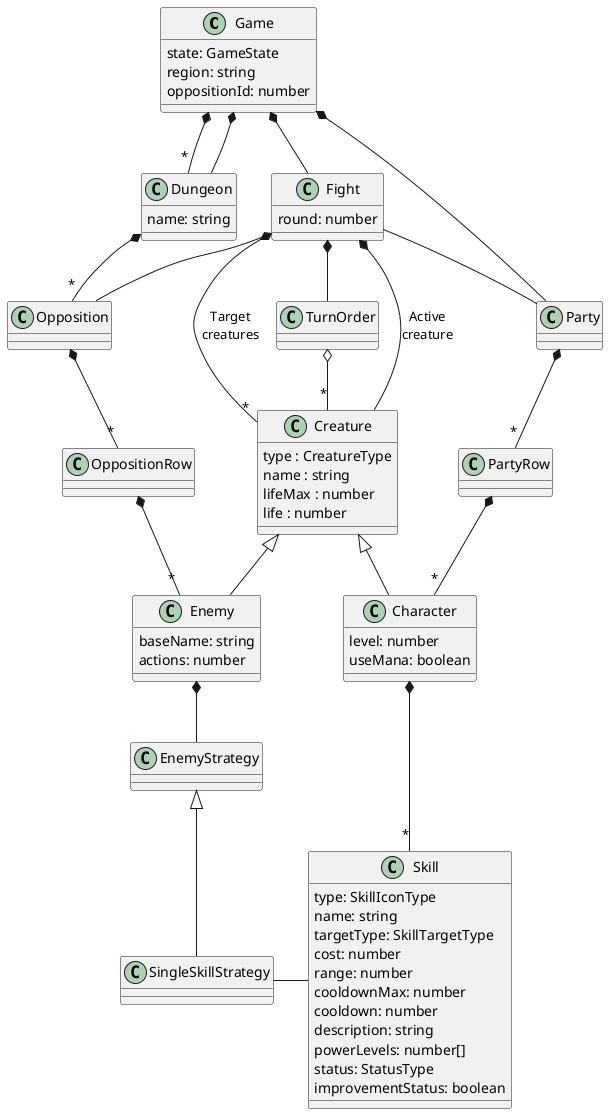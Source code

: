 @startuml

class Game {
  state: GameState
  region: string
  oppositionId: number
}

class Dungeon {
  name: string
}

class Fight {
  round: number
}


class Party {
}

class PartyRow {
}

class Opposition {
}

class OppositionRow {
}

class TurnOrder {
}

class Creature {
  type : CreatureType
  name : string
  lifeMax : number
  life : number
}

class Character {
  level: number
  useMana: boolean
}

class Enemy {
  baseName: string
  actions: number
}

class EnemyStrategy {
}

class SingleSkillStrategy {
}

class Skill {
  type: SkillIconType
  name: string
  targetType: SkillTargetType
  cost: number
  range: number
  cooldownMax: number
  cooldown: number
  description: string
  powerLevels: number[]
  status: StatusType
  improvementStatus: boolean
}

Game *-- Party
Game *-- Fight
Game *-- "*" Dungeon
Game *-- Dungeon
Dungeon *-- "*" Opposition
Fight -- Party
Fight -- Opposition
Fight *-- TurnOrder
Fight *-- Creature : "Active\ncreature"
Fight *-- "*" Creature : "Target\ncreatures"
TurnOrder o-- "*" Creature
Party *-- "*" PartyRow
PartyRow *-- "*" Character
Opposition *-- "*" OppositionRow
OppositionRow *-- "*" Enemy
Creature <|-- Character
Character *-- "*" Skill
Enemy *-- EnemyStrategy
Creature <|-- Enemy
EnemyStrategy <|-- SingleSkillStrategy
SingleSkillStrategy -right- Skill

@enduml
